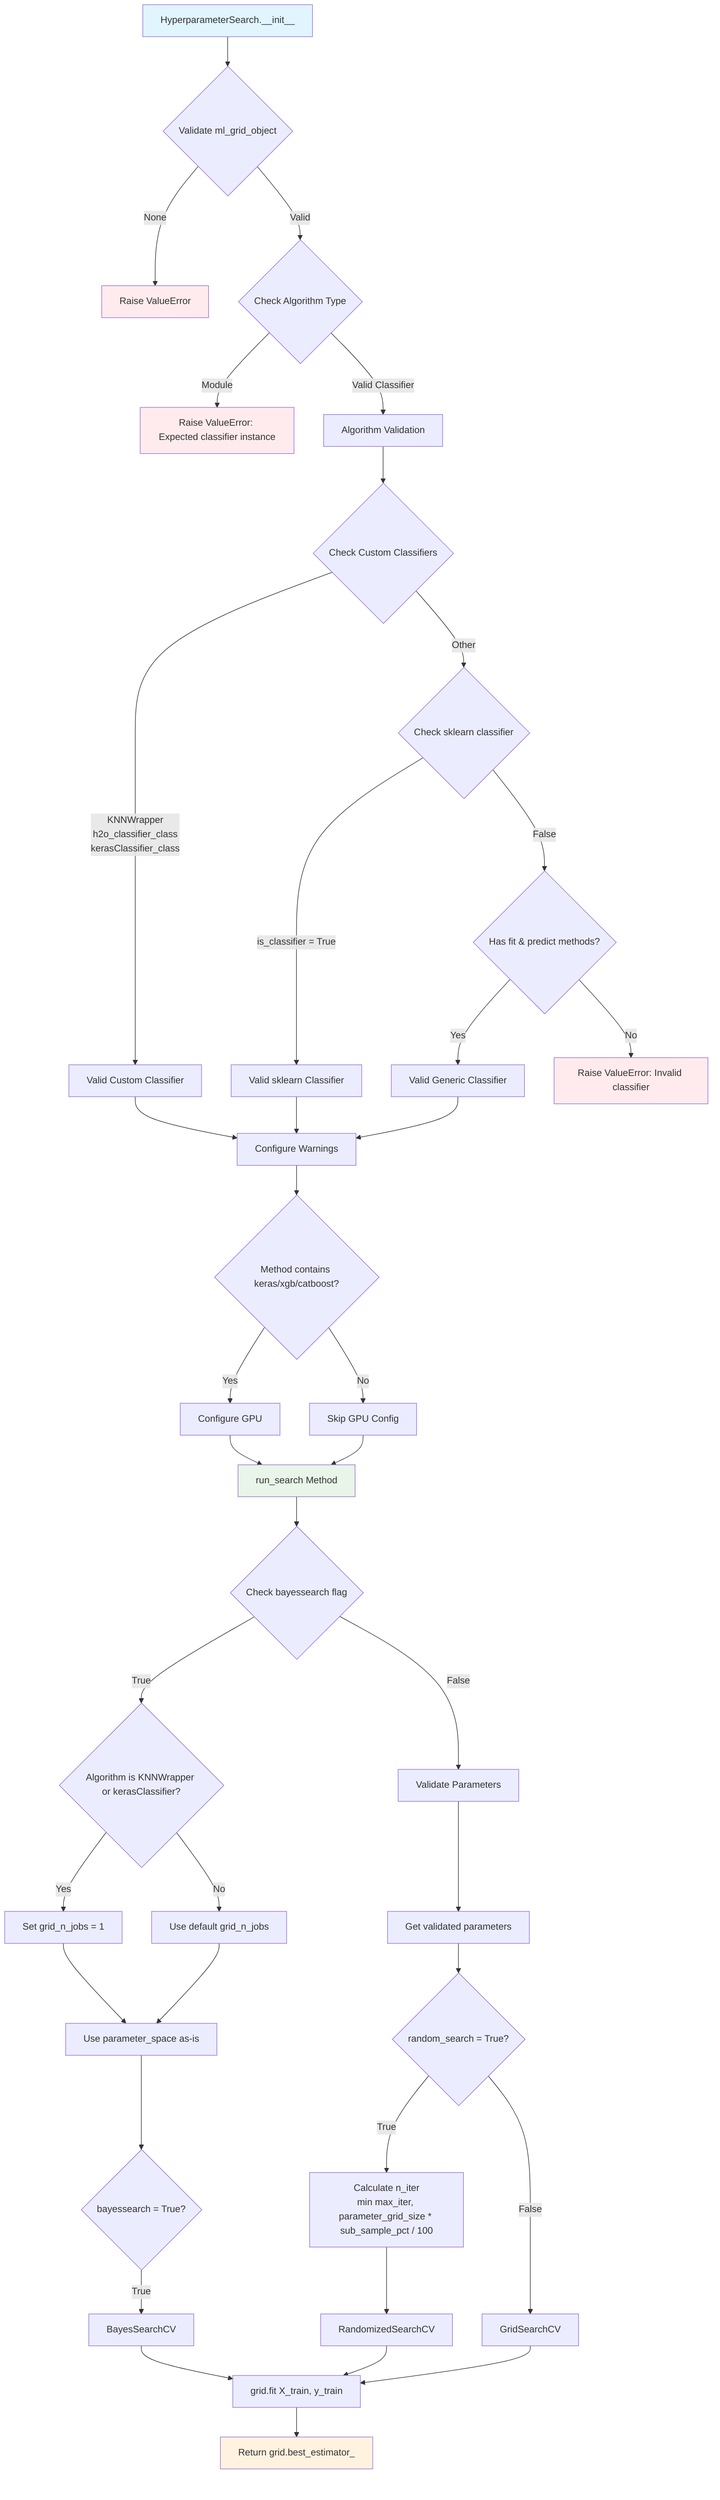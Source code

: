 graph TD
    A[HyperparameterSearch.__init__] --> B{Validate ml_grid_object}
    B -->|None| C[Raise ValueError]
    B -->|Valid| D{Check Algorithm Type}
    
    D -->|Module| E[Raise ValueError: Expected classifier instance]
    D -->|Valid Classifier| F[Algorithm Validation]
    
    F --> G{Check Custom Classifiers}
    G -->|KNNWrapper<br/>h2o_classifier_class<br/>kerasClassifier_class| H[Valid Custom Classifier]
    G -->|Other| I{Check sklearn classifier}
    I -->|is_classifier = True| J[Valid sklearn Classifier]
    I -->|False| K{Has fit & predict methods?}
    K -->|Yes| L[Valid Generic Classifier]
    K -->|No| M[Raise ValueError: Invalid classifier]
    
    H --> N[Configure Warnings]
    J --> N
    L --> N
    
    N --> O{Method contains keras/xgb/catboost?}
    O -->|Yes| P[Configure GPU]
    O -->|No| Q[Skip GPU Config]
    
    P --> R[run_search Method]
    Q --> R
    
    R --> S{Check bayessearch flag}
    S -->|True| T{Algorithm is KNNWrapper or kerasClassifier?}
    S -->|False| U[Validate Parameters]
    
    T -->|Yes| V[Set grid_n_jobs = 1]
    T -->|No| W[Use default grid_n_jobs]
    
    V --> X[Use parameter_space as-is]
    W --> X
    U --> Y[Get validated parameters]
    
    X --> Z{bayessearch = True?}
    Y --> AA{random_search = True?}
    
    Z -->|True| BB[BayesSearchCV]
    AA -->|True| CC[Calculate n_iter<br/>min max_iter, parameter_grid_size * sub_sample_pct / 100]
    AA -->|False| DD[GridSearchCV]
    
    CC --> EE[RandomizedSearchCV]
    
    BB --> FF[grid.fit X_train, y_train]
    EE --> FF
    DD --> FF
    
    FF --> GG[Return grid.best_estimator_]
    
    style A fill:#e1f5fe
    style R fill:#e8f5e8
    style GG fill:#fff3e0
    style C fill:#ffebee
    style E fill:#ffebee
    style M fill:#ffebee